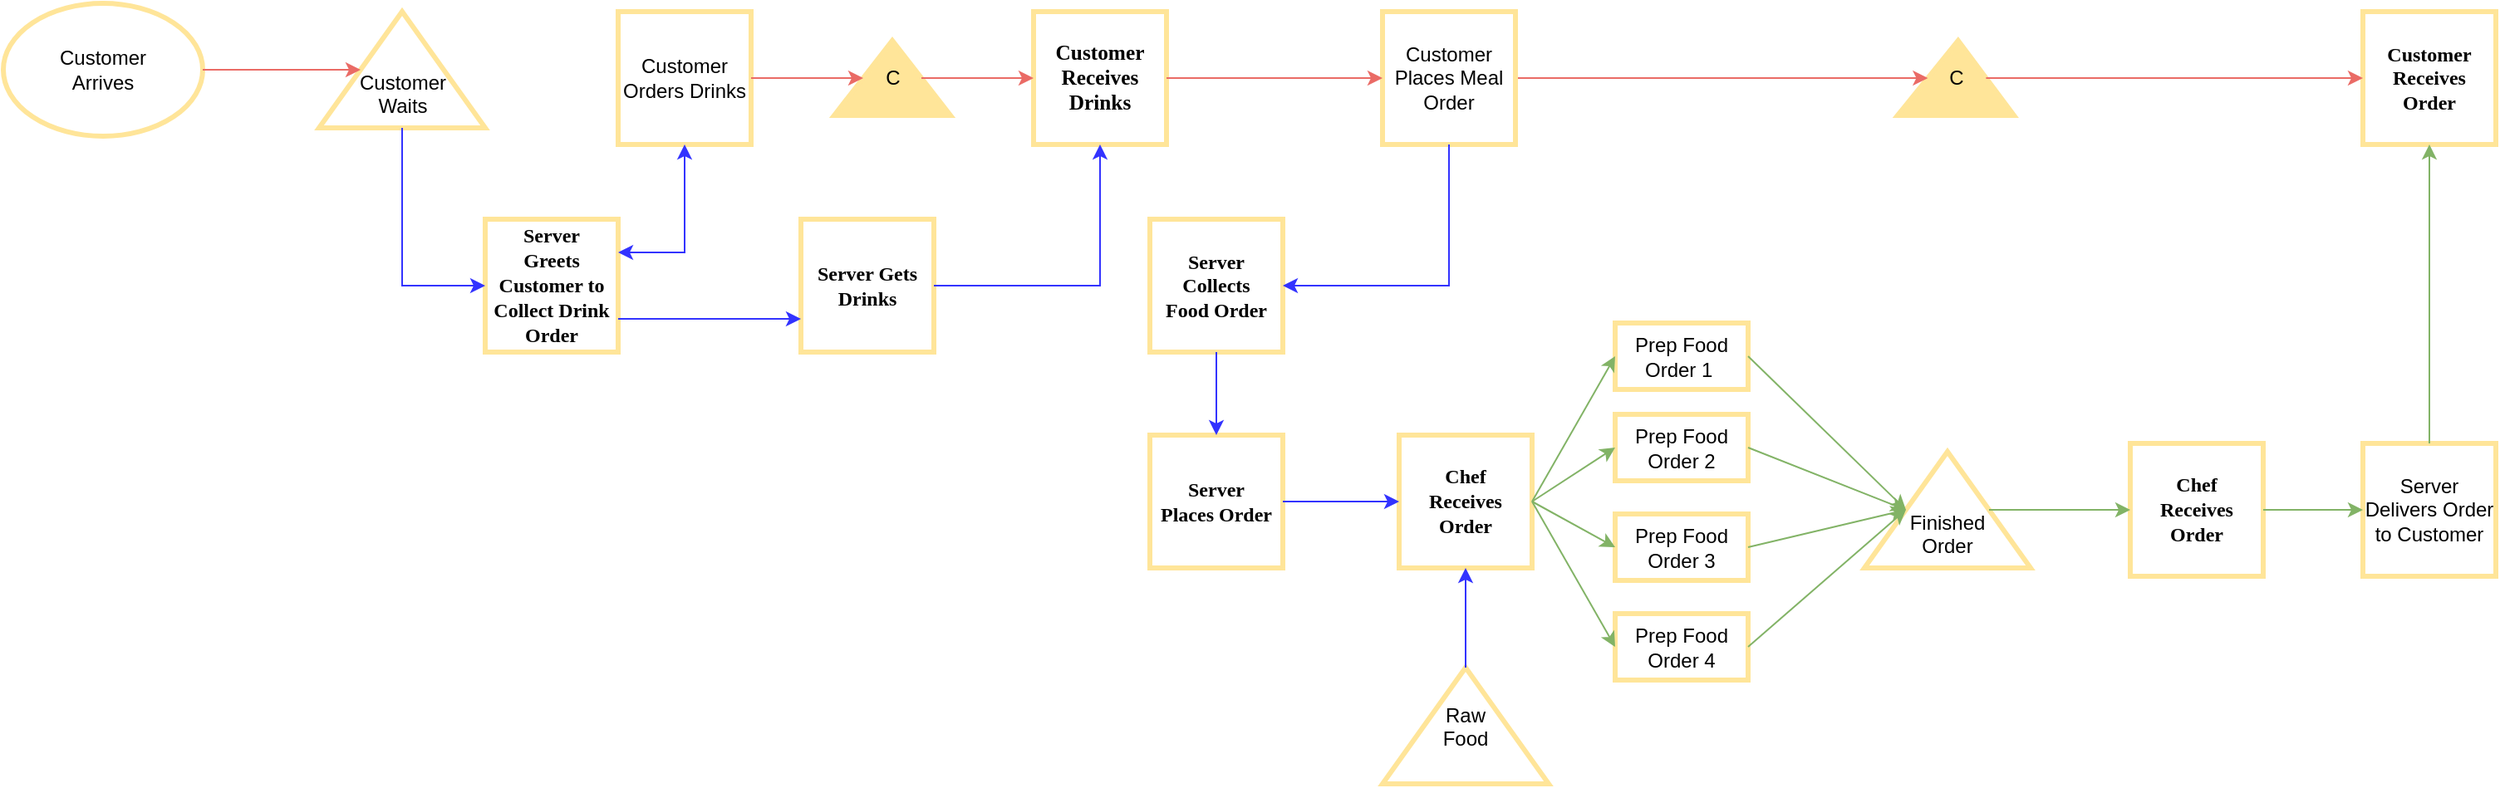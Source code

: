 <mxfile version="16.2.6" type="github">
  <diagram id="yO2HKSFom-pBJyG8K0Lk" name="Oliver&#39;s Diner">
    <mxGraphModel dx="1597" dy="842" grid="1" gridSize="10" guides="1" tooltips="1" connect="1" arrows="1" fold="1" page="1" pageScale="1" pageWidth="1100" pageHeight="850" math="0" shadow="0">
      <root>
        <mxCell id="0" />
        <mxCell id="1" parent="0" />
        <mxCell id="V8brmzeKyugt_rMQ_-Xu-11" value="Customer&lt;br&gt;Arrives" style="ellipse;whiteSpace=wrap;html=1;strokeColor=#FFE599;strokeWidth=3;" vertex="1" parent="1">
          <mxGeometry x="50" y="180" width="120" height="80" as="geometry" />
        </mxCell>
        <mxCell id="V8brmzeKyugt_rMQ_-Xu-19" value="&lt;br&gt;&lt;br&gt;Customer&lt;br&gt;Waits" style="verticalLabelPosition=middle;verticalAlign=middle;html=1;shape=mxgraph.basic.acute_triangle;dx=0.5;strokeWidth=3;strokeColor=#FFE599;labelPosition=center;align=center;" vertex="1" parent="1">
          <mxGeometry x="240" y="185" width="100" height="70" as="geometry" />
        </mxCell>
        <mxCell id="V8brmzeKyugt_rMQ_-Xu-20" value="&lt;p style=&quot;line-height: normal ; margin: 0pt 0in ; text-indent: 0in ; direction: ltr ; unicode-bidi: embed ; vertical-align: baseline ; word-break: normal&quot;&gt;&lt;span style=&quot;font-size: 9pt ; font-family: &amp;#34;calibri&amp;#34; ; font-weight: bold ; vertical-align: baseline&quot;&gt;Server&lt;br/&gt;&lt;/span&gt;&lt;span style=&quot;font-size: 9pt ; font-family: &amp;#34;calibri&amp;#34; ; font-weight: bold&quot;&gt;Greets&lt;br/&gt;Customer to Collect Drink Order&lt;/span&gt;&lt;/p&gt;" style="whiteSpace=wrap;html=1;aspect=fixed;strokeColor=#FFE599;strokeWidth=3;" vertex="1" parent="1">
          <mxGeometry x="340" y="310" width="80" height="80" as="geometry" />
        </mxCell>
        <mxCell id="V8brmzeKyugt_rMQ_-Xu-21" value="Customer&lt;br&gt;Orders Drinks" style="whiteSpace=wrap;aspect=fixed;strokeColor=#FFE599;strokeWidth=3;html=1;" vertex="1" parent="1">
          <mxGeometry x="420" y="185" width="80" height="80" as="geometry" />
        </mxCell>
        <mxCell id="V8brmzeKyugt_rMQ_-Xu-22" value="&lt;p style=&quot;line-height: normal ; margin: 0pt 0in ; text-indent: 0in ; direction: ltr ; unicode-bidi: embed ; vertical-align: baseline ; word-break: normal&quot;&gt;&lt;font face=&quot;calibri&quot;&gt;&lt;b&gt;Server Gets&lt;/b&gt;&lt;/font&gt;&lt;/p&gt;&lt;p style=&quot;line-height: normal ; margin: 0pt 0in ; text-indent: 0in ; direction: ltr ; unicode-bidi: embed ; vertical-align: baseline ; word-break: normal&quot;&gt;&lt;font face=&quot;calibri&quot;&gt;&lt;b&gt;Drinks&lt;/b&gt;&lt;/font&gt;&lt;/p&gt;" style="whiteSpace=wrap;html=1;aspect=fixed;strokeColor=#FFE599;strokeWidth=3;" vertex="1" parent="1">
          <mxGeometry x="530" y="310" width="80" height="80" as="geometry" />
        </mxCell>
        <mxCell id="V8brmzeKyugt_rMQ_-Xu-24" value="" style="endArrow=classic;html=1;rounded=0;strokeColor=#EA6B66;entryX=0;entryY=0;entryDx=25;entryDy=35;entryPerimeter=0;exitX=1;exitY=0.5;exitDx=0;exitDy=0;" edge="1" parent="1" source="V8brmzeKyugt_rMQ_-Xu-11" target="V8brmzeKyugt_rMQ_-Xu-19">
          <mxGeometry width="50" height="50" relative="1" as="geometry">
            <mxPoint x="140" y="340" as="sourcePoint" />
            <mxPoint x="190" y="290" as="targetPoint" />
          </mxGeometry>
        </mxCell>
        <mxCell id="V8brmzeKyugt_rMQ_-Xu-25" value="" style="endArrow=classic;html=1;rounded=0;strokeColor=#3333FF;entryX=0;entryY=0.5;entryDx=0;entryDy=0;edgeStyle=orthogonalEdgeStyle;exitX=0.5;exitY=1;exitDx=0;exitDy=0;exitPerimeter=0;" edge="1" parent="1" source="V8brmzeKyugt_rMQ_-Xu-19" target="V8brmzeKyugt_rMQ_-Xu-20">
          <mxGeometry width="50" height="50" relative="1" as="geometry">
            <mxPoint x="220" y="400" as="sourcePoint" />
            <mxPoint x="270" y="350" as="targetPoint" />
          </mxGeometry>
        </mxCell>
        <mxCell id="V8brmzeKyugt_rMQ_-Xu-26" value="" style="endArrow=classic;html=1;rounded=0;strokeColor=#3333FF;entryX=1;entryY=0.25;entryDx=0;entryDy=0;edgeStyle=orthogonalEdgeStyle;exitX=0.5;exitY=1;exitDx=0;exitDy=0;startArrow=classic;startFill=1;" edge="1" parent="1" source="V8brmzeKyugt_rMQ_-Xu-21" target="V8brmzeKyugt_rMQ_-Xu-20">
          <mxGeometry width="50" height="50" relative="1" as="geometry">
            <mxPoint x="300" y="265" as="sourcePoint" />
            <mxPoint x="350" y="360" as="targetPoint" />
          </mxGeometry>
        </mxCell>
        <mxCell id="V8brmzeKyugt_rMQ_-Xu-27" value="" style="endArrow=classic;html=1;rounded=0;strokeColor=#3333FF;entryX=0;entryY=0.75;entryDx=0;entryDy=0;exitX=1;exitY=0.75;exitDx=0;exitDy=0;" edge="1" parent="1" source="V8brmzeKyugt_rMQ_-Xu-20" target="V8brmzeKyugt_rMQ_-Xu-22">
          <mxGeometry width="50" height="50" relative="1" as="geometry">
            <mxPoint x="300" y="265" as="sourcePoint" />
            <mxPoint x="350" y="360" as="targetPoint" />
          </mxGeometry>
        </mxCell>
        <mxCell id="V8brmzeKyugt_rMQ_-Xu-28" value="C" style="verticalLabelPosition=middle;verticalAlign=middle;html=1;shape=mxgraph.basic.acute_triangle;dx=0.5;strokeWidth=3;strokeColor=#FFE599;labelPosition=center;align=center;fillColor=#FFE599;" vertex="1" parent="1">
          <mxGeometry x="550" y="202.5" width="70" height="45" as="geometry" />
        </mxCell>
        <mxCell id="V8brmzeKyugt_rMQ_-Xu-29" value="" style="endArrow=classic;html=1;rounded=0;strokeColor=#EA6B66;entryX=0;entryY=0;entryDx=17.5;entryDy=22.5;entryPerimeter=0;exitX=1;exitY=0.5;exitDx=0;exitDy=0;" edge="1" parent="1" source="V8brmzeKyugt_rMQ_-Xu-21" target="V8brmzeKyugt_rMQ_-Xu-28">
          <mxGeometry width="50" height="50" relative="1" as="geometry">
            <mxPoint x="180" y="230" as="sourcePoint" />
            <mxPoint x="275" y="230" as="targetPoint" />
          </mxGeometry>
        </mxCell>
        <mxCell id="V8brmzeKyugt_rMQ_-Xu-30" value="&lt;p style=&quot;line-height: normal ; margin: 0pt 0in ; text-indent: 0in ; direction: ltr ; unicode-bidi: embed ; vertical-align: baseline ; word-break: normal&quot;&gt;&lt;span style=&quot;font-size: 9.5pt ; font-family: &amp;#34;calibri&amp;#34; ; font-weight: bold ; vertical-align: baseline&quot;&gt;Customer&lt;br/&gt;Receives Drinks&lt;/span&gt;&lt;/p&gt;" style="whiteSpace=wrap;aspect=fixed;strokeColor=#FFE599;strokeWidth=3;html=1;" vertex="1" parent="1">
          <mxGeometry x="670" y="185" width="80" height="80" as="geometry" />
        </mxCell>
        <mxCell id="V8brmzeKyugt_rMQ_-Xu-31" value="&lt;p style=&quot;margin-top: 0pt ; margin-bottom: 0pt ; margin-left: 0in ; direction: ltr ; unicode-bidi: embed ; vertical-align: baseline ; word-break: normal&quot;&gt;&lt;span style=&quot;font-size: 9pt ; font-family: &amp;#34;calibri&amp;#34; ; font-weight: bold ; vertical-align: baseline&quot;&gt;Server&lt;br/&gt;&lt;/span&gt;&lt;span style=&quot;font-size: 9pt ; font-family: &amp;#34;calibri&amp;#34; ; font-weight: bold&quot;&gt;Collects&lt;br/&gt;Food&amp;nbsp;Order&lt;/span&gt;&lt;/p&gt;" style="whiteSpace=wrap;aspect=fixed;strokeColor=#FFE599;strokeWidth=3;html=1;" vertex="1" parent="1">
          <mxGeometry x="740" y="310" width="80" height="80" as="geometry" />
        </mxCell>
        <mxCell id="V8brmzeKyugt_rMQ_-Xu-32" value="&lt;p style=&quot;line-height: normal ; margin: 0pt 0in ; text-indent: 0in ; direction: ltr ; unicode-bidi: embed ; vertical-align: baseline ; word-break: normal&quot;&gt;&lt;span style=&quot;font-size: 9pt ; font-family: &amp;#34;calibri&amp;#34; ; font-weight: bold ; vertical-align: baseline&quot;&gt;Server&lt;br/&gt;Places Order&lt;/span&gt;&lt;/p&gt;" style="whiteSpace=wrap;aspect=fixed;strokeColor=#FFE599;strokeWidth=3;html=1;" vertex="1" parent="1">
          <mxGeometry x="740" y="440" width="80" height="80" as="geometry" />
        </mxCell>
        <mxCell id="V8brmzeKyugt_rMQ_-Xu-33" value="&lt;p style=&quot;line-height: normal ; margin: 0pt 0in ; text-indent: 0in ; direction: ltr ; unicode-bidi: embed ; vertical-align: baseline ; word-break: normal&quot;&gt;&lt;span style=&quot;font-size: 9pt ; font-family: &amp;#34;calibri&amp;#34; ; font-weight: bold ; vertical-align: baseline&quot;&gt;Chef&lt;br/&gt;Receives Order&lt;/span&gt;&lt;/p&gt;" style="whiteSpace=wrap;aspect=fixed;strokeColor=#FFE599;strokeWidth=3;html=1;" vertex="1" parent="1">
          <mxGeometry x="890" y="440" width="80" height="80" as="geometry" />
        </mxCell>
        <mxCell id="V8brmzeKyugt_rMQ_-Xu-35" value="Prep Food Order 1 " style="rounded=0;whiteSpace=wrap;strokeColor=#FFE599;strokeWidth=3;fillColor=none;html=1;" vertex="1" parent="1">
          <mxGeometry x="1020" y="372.5" width="80" height="40" as="geometry" />
        </mxCell>
        <mxCell id="V8brmzeKyugt_rMQ_-Xu-36" value="Prep Food Order 2" style="rounded=0;whiteSpace=wrap;strokeColor=#FFE599;strokeWidth=3;fillColor=none;html=1;" vertex="1" parent="1">
          <mxGeometry x="1020" y="427.5" width="80" height="40" as="geometry" />
        </mxCell>
        <mxCell id="V8brmzeKyugt_rMQ_-Xu-37" value="Prep Food Order 3" style="rounded=0;whiteSpace=wrap;strokeColor=#FFE599;strokeWidth=3;fillColor=none;html=1;" vertex="1" parent="1">
          <mxGeometry x="1020" y="487.5" width="80" height="40" as="geometry" />
        </mxCell>
        <mxCell id="V8brmzeKyugt_rMQ_-Xu-38" value="Prep Food Order 4" style="rounded=0;whiteSpace=wrap;strokeColor=#FFE599;strokeWidth=3;fillColor=none;html=1;" vertex="1" parent="1">
          <mxGeometry x="1020" y="547.5" width="80" height="40" as="geometry" />
        </mxCell>
        <mxCell id="V8brmzeKyugt_rMQ_-Xu-39" value="Raw&#xa;Food" style="verticalLabelPosition=middle;verticalAlign=middle;shape=mxgraph.basic.acute_triangle;dx=0.5;strokeWidth=3;strokeColor=#FFE599;labelPosition=center;align=center;" vertex="1" parent="1">
          <mxGeometry x="880" y="580" width="100" height="70" as="geometry" />
        </mxCell>
        <mxCell id="V8brmzeKyugt_rMQ_-Xu-40" value="&#xa;&#xa;Finished&#xa;Order" style="verticalLabelPosition=middle;verticalAlign=middle;shape=mxgraph.basic.acute_triangle;dx=0.5;strokeWidth=3;strokeColor=#FFE599;labelPosition=center;align=center;" vertex="1" parent="1">
          <mxGeometry x="1170" y="450" width="100" height="70" as="geometry" />
        </mxCell>
        <mxCell id="V8brmzeKyugt_rMQ_-Xu-41" value="&lt;p style=&quot;line-height: normal ; margin: 0pt 0in ; text-indent: 0in ; direction: ltr ; unicode-bidi: embed ; vertical-align: baseline ; word-break: normal&quot;&gt;&lt;span style=&quot;font-size: 9pt ; font-family: &amp;#34;calibri&amp;#34; ; font-weight: bold ; vertical-align: baseline&quot;&gt;Chef&lt;br/&gt;Receives Order&lt;/span&gt;&lt;/p&gt;" style="whiteSpace=wrap;aspect=fixed;strokeColor=#FFE599;strokeWidth=3;html=1;" vertex="1" parent="1">
          <mxGeometry x="1330" y="445" width="80" height="80" as="geometry" />
        </mxCell>
        <mxCell id="V8brmzeKyugt_rMQ_-Xu-42" value="Server&lt;br&gt;Delivers Order to Customer" style="whiteSpace=wrap;aspect=fixed;strokeColor=#FFE599;strokeWidth=3;html=1;" vertex="1" parent="1">
          <mxGeometry x="1470" y="445" width="80" height="80" as="geometry" />
        </mxCell>
        <mxCell id="V8brmzeKyugt_rMQ_-Xu-52" value="" style="endArrow=classic;html=1;rounded=0;strokeColor=#EA6B66;entryX=0;entryY=0.5;entryDx=0;entryDy=0;exitX=0;exitY=0;exitDx=52.5;exitDy=22.5;exitPerimeter=0;" edge="1" parent="1" source="V8brmzeKyugt_rMQ_-Xu-28" target="V8brmzeKyugt_rMQ_-Xu-30">
          <mxGeometry width="50" height="50" relative="1" as="geometry">
            <mxPoint x="510" y="235" as="sourcePoint" />
            <mxPoint x="577.5" y="235" as="targetPoint" />
          </mxGeometry>
        </mxCell>
        <mxCell id="V8brmzeKyugt_rMQ_-Xu-53" value="C" style="verticalLabelPosition=middle;verticalAlign=middle;html=1;shape=mxgraph.basic.acute_triangle;dx=0.52;strokeWidth=3;strokeColor=#FFE599;labelPosition=center;align=center;fillColor=#FFE599;" vertex="1" parent="1">
          <mxGeometry x="1190" y="202.5" width="70" height="45" as="geometry" />
        </mxCell>
        <mxCell id="V8brmzeKyugt_rMQ_-Xu-54" value="" style="endArrow=classic;html=1;rounded=0;strokeColor=#EA6B66;entryX=0;entryY=0;entryDx=18.2;entryDy=22.5;entryPerimeter=0;exitX=1;exitY=0.5;exitDx=0;exitDy=0;" edge="1" parent="1" source="V8brmzeKyugt_rMQ_-Xu-57" target="V8brmzeKyugt_rMQ_-Xu-53">
          <mxGeometry width="50" height="50" relative="1" as="geometry">
            <mxPoint x="1010" y="235" as="sourcePoint" />
            <mxPoint x="680" y="245" as="targetPoint" />
          </mxGeometry>
        </mxCell>
        <mxCell id="V8brmzeKyugt_rMQ_-Xu-55" value="&lt;p style=&quot;margin-top: 0pt ; margin-bottom: 0pt ; margin-left: 0in ; direction: ltr ; unicode-bidi: embed ; vertical-align: baseline ; word-break: normal&quot;&gt;&lt;font face=&quot;calibri&quot;&gt;&lt;b&gt;Customer&lt;/b&gt;&lt;/font&gt;&lt;/p&gt;&lt;p style=&quot;margin-top: 0pt ; margin-bottom: 0pt ; margin-left: 0in ; direction: ltr ; unicode-bidi: embed ; vertical-align: baseline ; word-break: normal&quot;&gt;&lt;font face=&quot;calibri&quot;&gt;&lt;b&gt;Receives&lt;/b&gt;&lt;/font&gt;&lt;/p&gt;&lt;p style=&quot;margin-top: 0pt ; margin-bottom: 0pt ; margin-left: 0in ; direction: ltr ; unicode-bidi: embed ; vertical-align: baseline ; word-break: normal&quot;&gt;&lt;font face=&quot;calibri&quot;&gt;&lt;b&gt;Order&lt;/b&gt;&lt;/font&gt;&lt;/p&gt;" style="whiteSpace=wrap;aspect=fixed;strokeColor=#FFE599;strokeWidth=3;html=1;" vertex="1" parent="1">
          <mxGeometry x="1470" y="185" width="80" height="80" as="geometry" />
        </mxCell>
        <mxCell id="V8brmzeKyugt_rMQ_-Xu-56" value="" style="endArrow=classic;html=1;rounded=0;strokeColor=#3333FF;entryX=0.5;entryY=1;entryDx=0;entryDy=0;edgeStyle=orthogonalEdgeStyle;exitX=1;exitY=0.5;exitDx=0;exitDy=0;" edge="1" parent="1" source="V8brmzeKyugt_rMQ_-Xu-22" target="V8brmzeKyugt_rMQ_-Xu-30">
          <mxGeometry width="50" height="50" relative="1" as="geometry">
            <mxPoint x="449.92" y="557.5" as="sourcePoint" />
            <mxPoint x="499.92" y="652.5" as="targetPoint" />
            <Array as="points">
              <mxPoint x="710" y="350" />
            </Array>
          </mxGeometry>
        </mxCell>
        <mxCell id="V8brmzeKyugt_rMQ_-Xu-57" value="Customer&lt;br&gt;Places Meal Order" style="whiteSpace=wrap;aspect=fixed;strokeColor=#FFE599;strokeWidth=3;html=1;" vertex="1" parent="1">
          <mxGeometry x="880" y="185" width="80" height="80" as="geometry" />
        </mxCell>
        <mxCell id="V8brmzeKyugt_rMQ_-Xu-58" value="" style="endArrow=classic;html=1;rounded=0;strokeColor=#EA6B66;entryX=0;entryY=0.5;entryDx=0;entryDy=0;exitX=1;exitY=0.5;exitDx=0;exitDy=0;" edge="1" parent="1" source="V8brmzeKyugt_rMQ_-Xu-30" target="V8brmzeKyugt_rMQ_-Xu-57">
          <mxGeometry width="50" height="50" relative="1" as="geometry">
            <mxPoint x="970" y="225" as="sourcePoint" />
            <mxPoint x="1151.49" y="224.605" as="targetPoint" />
          </mxGeometry>
        </mxCell>
        <mxCell id="V8brmzeKyugt_rMQ_-Xu-62" value="" style="endArrow=classic;html=1;rounded=0;strokeColor=#EA6B66;entryX=0;entryY=0.5;entryDx=0;entryDy=0;exitX=0;exitY=0;exitDx=53.2;exitDy=22.5;exitPerimeter=0;" edge="1" parent="1" source="V8brmzeKyugt_rMQ_-Xu-53" target="V8brmzeKyugt_rMQ_-Xu-55">
          <mxGeometry width="50" height="50" relative="1" as="geometry">
            <mxPoint x="1040" y="235" as="sourcePoint" />
            <mxPoint x="1218.2" y="235" as="targetPoint" />
          </mxGeometry>
        </mxCell>
        <mxCell id="V8brmzeKyugt_rMQ_-Xu-63" value="" style="endArrow=classic;html=1;rounded=0;strokeColor=#3333FF;exitX=0.5;exitY=1;exitDx=0;exitDy=0;entryX=1;entryY=0.5;entryDx=0;entryDy=0;edgeStyle=orthogonalEdgeStyle;" edge="1" parent="1" source="V8brmzeKyugt_rMQ_-Xu-57" target="V8brmzeKyugt_rMQ_-Xu-31">
          <mxGeometry width="50" height="50" relative="1" as="geometry">
            <mxPoint x="880" y="365" as="sourcePoint" />
            <mxPoint x="940" y="340" as="targetPoint" />
          </mxGeometry>
        </mxCell>
        <mxCell id="V8brmzeKyugt_rMQ_-Xu-64" value="" style="endArrow=classic;html=1;rounded=0;strokeColor=#3333FF;entryX=0.5;entryY=0;entryDx=0;entryDy=0;exitX=0.5;exitY=1;exitDx=0;exitDy=0;" edge="1" parent="1" source="V8brmzeKyugt_rMQ_-Xu-31" target="V8brmzeKyugt_rMQ_-Xu-32">
          <mxGeometry width="50" height="50" relative="1" as="geometry">
            <mxPoint x="530" y="580" as="sourcePoint" />
            <mxPoint x="580" y="530" as="targetPoint" />
          </mxGeometry>
        </mxCell>
        <mxCell id="V8brmzeKyugt_rMQ_-Xu-65" value="" style="endArrow=classic;html=1;rounded=0;strokeColor=#3333FF;exitX=1;exitY=0.5;exitDx=0;exitDy=0;entryX=0;entryY=0.5;entryDx=0;entryDy=0;" edge="1" parent="1" source="V8brmzeKyugt_rMQ_-Xu-32" target="V8brmzeKyugt_rMQ_-Xu-33">
          <mxGeometry width="50" height="50" relative="1" as="geometry">
            <mxPoint x="870" y="510" as="sourcePoint" />
            <mxPoint x="930" y="460" as="targetPoint" />
          </mxGeometry>
        </mxCell>
        <mxCell id="V8brmzeKyugt_rMQ_-Xu-66" value="" style="endArrow=classic;html=1;rounded=0;strokeColor=#3333FF;entryX=0.5;entryY=1;entryDx=0;entryDy=0;" edge="1" parent="1" source="V8brmzeKyugt_rMQ_-Xu-39" target="V8brmzeKyugt_rMQ_-Xu-33">
          <mxGeometry width="50" height="50" relative="1" as="geometry">
            <mxPoint x="800" y="620" as="sourcePoint" />
            <mxPoint x="850" y="570" as="targetPoint" />
          </mxGeometry>
        </mxCell>
        <mxCell id="V8brmzeKyugt_rMQ_-Xu-67" value="" style="endArrow=classic;html=1;rounded=0;strokeColor=#82b366;exitX=1;exitY=0.5;exitDx=0;exitDy=0;entryX=0;entryY=0.5;entryDx=0;entryDy=0;fillColor=#d5e8d4;" edge="1" parent="1" source="V8brmzeKyugt_rMQ_-Xu-33" target="V8brmzeKyugt_rMQ_-Xu-35">
          <mxGeometry width="50" height="50" relative="1" as="geometry">
            <mxPoint x="830" y="490" as="sourcePoint" />
            <mxPoint x="900" y="490" as="targetPoint" />
          </mxGeometry>
        </mxCell>
        <mxCell id="V8brmzeKyugt_rMQ_-Xu-70" value="" style="endArrow=classic;html=1;rounded=0;strokeColor=#82b366;entryX=0;entryY=0.5;entryDx=0;entryDy=0;fillColor=#d5e8d4;" edge="1" parent="1" target="V8brmzeKyugt_rMQ_-Xu-36">
          <mxGeometry width="50" height="50" relative="1" as="geometry">
            <mxPoint x="970" y="480" as="sourcePoint" />
            <mxPoint x="1030" y="402.5" as="targetPoint" />
          </mxGeometry>
        </mxCell>
        <mxCell id="V8brmzeKyugt_rMQ_-Xu-71" value="" style="endArrow=classic;html=1;rounded=0;strokeColor=#82b366;entryX=0;entryY=0.5;entryDx=0;entryDy=0;fillColor=#d5e8d4;" edge="1" parent="1" target="V8brmzeKyugt_rMQ_-Xu-37">
          <mxGeometry width="50" height="50" relative="1" as="geometry">
            <mxPoint x="970" y="480" as="sourcePoint" />
            <mxPoint x="1030" y="457.5" as="targetPoint" />
          </mxGeometry>
        </mxCell>
        <mxCell id="V8brmzeKyugt_rMQ_-Xu-72" value="" style="endArrow=classic;html=1;rounded=0;strokeColor=#82b366;entryX=0;entryY=0.5;entryDx=0;entryDy=0;fillColor=#d5e8d4;" edge="1" parent="1" target="V8brmzeKyugt_rMQ_-Xu-38">
          <mxGeometry width="50" height="50" relative="1" as="geometry">
            <mxPoint x="970" y="480" as="sourcePoint" />
            <mxPoint x="1030" y="517.5" as="targetPoint" />
          </mxGeometry>
        </mxCell>
        <mxCell id="V8brmzeKyugt_rMQ_-Xu-73" value="" style="endArrow=classic;html=1;rounded=0;strokeColor=#82b366;exitX=1;exitY=0.5;exitDx=0;exitDy=0;entryX=0;entryY=0;entryDx=25;entryDy=35;fillColor=#d5e8d4;entryPerimeter=0;" edge="1" parent="1" source="V8brmzeKyugt_rMQ_-Xu-35" target="V8brmzeKyugt_rMQ_-Xu-40">
          <mxGeometry width="50" height="50" relative="1" as="geometry">
            <mxPoint x="980" y="490" as="sourcePoint" />
            <mxPoint x="1030" y="402.5" as="targetPoint" />
          </mxGeometry>
        </mxCell>
        <mxCell id="V8brmzeKyugt_rMQ_-Xu-74" style="edgeStyle=orthogonalEdgeStyle;rounded=0;orthogonalLoop=1;jettySize=auto;html=1;exitX=0.5;exitY=1;exitDx=0;exitDy=0;exitPerimeter=0;startArrow=none;startFill=0;endArrow=none;endFill=0;strokeColor=#3333FF;" edge="1" parent="1" source="V8brmzeKyugt_rMQ_-Xu-40" target="V8brmzeKyugt_rMQ_-Xu-40">
          <mxGeometry relative="1" as="geometry" />
        </mxCell>
        <mxCell id="V8brmzeKyugt_rMQ_-Xu-77" value="" style="endArrow=classic;html=1;rounded=0;strokeColor=#82b366;exitX=1;exitY=0.5;exitDx=0;exitDy=0;entryX=0;entryY=0;entryDx=25;entryDy=35;fillColor=#d5e8d4;entryPerimeter=0;" edge="1" parent="1" source="V8brmzeKyugt_rMQ_-Xu-36" target="V8brmzeKyugt_rMQ_-Xu-40">
          <mxGeometry width="50" height="50" relative="1" as="geometry">
            <mxPoint x="1110" y="402.5" as="sourcePoint" />
            <mxPoint x="1205" y="495" as="targetPoint" />
          </mxGeometry>
        </mxCell>
        <mxCell id="V8brmzeKyugt_rMQ_-Xu-78" value="" style="endArrow=classic;html=1;rounded=0;strokeColor=#82b366;exitX=1;exitY=0.5;exitDx=0;exitDy=0;entryX=0;entryY=0;entryDx=25;entryDy=35;fillColor=#d5e8d4;entryPerimeter=0;" edge="1" parent="1" source="V8brmzeKyugt_rMQ_-Xu-37" target="V8brmzeKyugt_rMQ_-Xu-40">
          <mxGeometry width="50" height="50" relative="1" as="geometry">
            <mxPoint x="1110" y="457.5" as="sourcePoint" />
            <mxPoint x="1205" y="495" as="targetPoint" />
          </mxGeometry>
        </mxCell>
        <mxCell id="V8brmzeKyugt_rMQ_-Xu-80" value="" style="endArrow=classic;html=1;rounded=0;strokeColor=#82b366;exitX=1;exitY=0.5;exitDx=0;exitDy=0;entryX=0;entryY=0;entryDx=25;entryDy=35;fillColor=#d5e8d4;entryPerimeter=0;" edge="1" parent="1" source="V8brmzeKyugt_rMQ_-Xu-38" target="V8brmzeKyugt_rMQ_-Xu-40">
          <mxGeometry width="50" height="50" relative="1" as="geometry">
            <mxPoint x="1110" y="517.5" as="sourcePoint" />
            <mxPoint x="1205" y="495" as="targetPoint" />
          </mxGeometry>
        </mxCell>
        <mxCell id="V8brmzeKyugt_rMQ_-Xu-81" value="" style="endArrow=classic;html=1;rounded=0;strokeColor=#82b366;exitX=0;exitY=0;exitDx=75;exitDy=35;entryX=0;entryY=0.5;entryDx=0;entryDy=0;fillColor=#d5e8d4;exitPerimeter=0;" edge="1" parent="1" source="V8brmzeKyugt_rMQ_-Xu-40" target="V8brmzeKyugt_rMQ_-Xu-41">
          <mxGeometry width="50" height="50" relative="1" as="geometry">
            <mxPoint x="1120" y="527.5" as="sourcePoint" />
            <mxPoint x="1215" y="505" as="targetPoint" />
          </mxGeometry>
        </mxCell>
        <mxCell id="V8brmzeKyugt_rMQ_-Xu-82" value="" style="endArrow=classic;html=1;rounded=0;strokeColor=#82b366;exitX=1;exitY=0.5;exitDx=0;exitDy=0;entryX=0;entryY=0.5;entryDx=0;entryDy=0;fillColor=#d5e8d4;" edge="1" parent="1" source="V8brmzeKyugt_rMQ_-Xu-41" target="V8brmzeKyugt_rMQ_-Xu-42">
          <mxGeometry width="50" height="50" relative="1" as="geometry">
            <mxPoint x="1255" y="495" as="sourcePoint" />
            <mxPoint x="1340" y="495" as="targetPoint" />
          </mxGeometry>
        </mxCell>
        <mxCell id="V8brmzeKyugt_rMQ_-Xu-83" value="" style="endArrow=classic;html=1;rounded=0;strokeColor=#82b366;exitX=0.5;exitY=0;exitDx=0;exitDy=0;entryX=0.5;entryY=1;entryDx=0;entryDy=0;fillColor=#d5e8d4;" edge="1" parent="1" source="V8brmzeKyugt_rMQ_-Xu-42" target="V8brmzeKyugt_rMQ_-Xu-55">
          <mxGeometry width="50" height="50" relative="1" as="geometry">
            <mxPoint x="1255" y="495" as="sourcePoint" />
            <mxPoint x="1340" y="495" as="targetPoint" />
          </mxGeometry>
        </mxCell>
      </root>
    </mxGraphModel>
  </diagram>
</mxfile>
